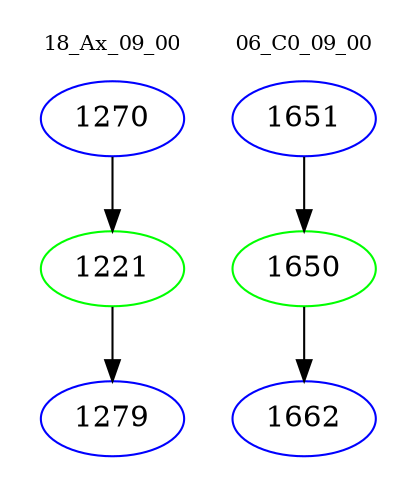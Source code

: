 digraph{
subgraph cluster_0 {
color = white
label = "18_Ax_09_00";
fontsize=10;
T0_1270 [label="1270", color="blue"]
T0_1270 -> T0_1221 [color="black"]
T0_1221 [label="1221", color="green"]
T0_1221 -> T0_1279 [color="black"]
T0_1279 [label="1279", color="blue"]
}
subgraph cluster_1 {
color = white
label = "06_C0_09_00";
fontsize=10;
T1_1651 [label="1651", color="blue"]
T1_1651 -> T1_1650 [color="black"]
T1_1650 [label="1650", color="green"]
T1_1650 -> T1_1662 [color="black"]
T1_1662 [label="1662", color="blue"]
}
}
